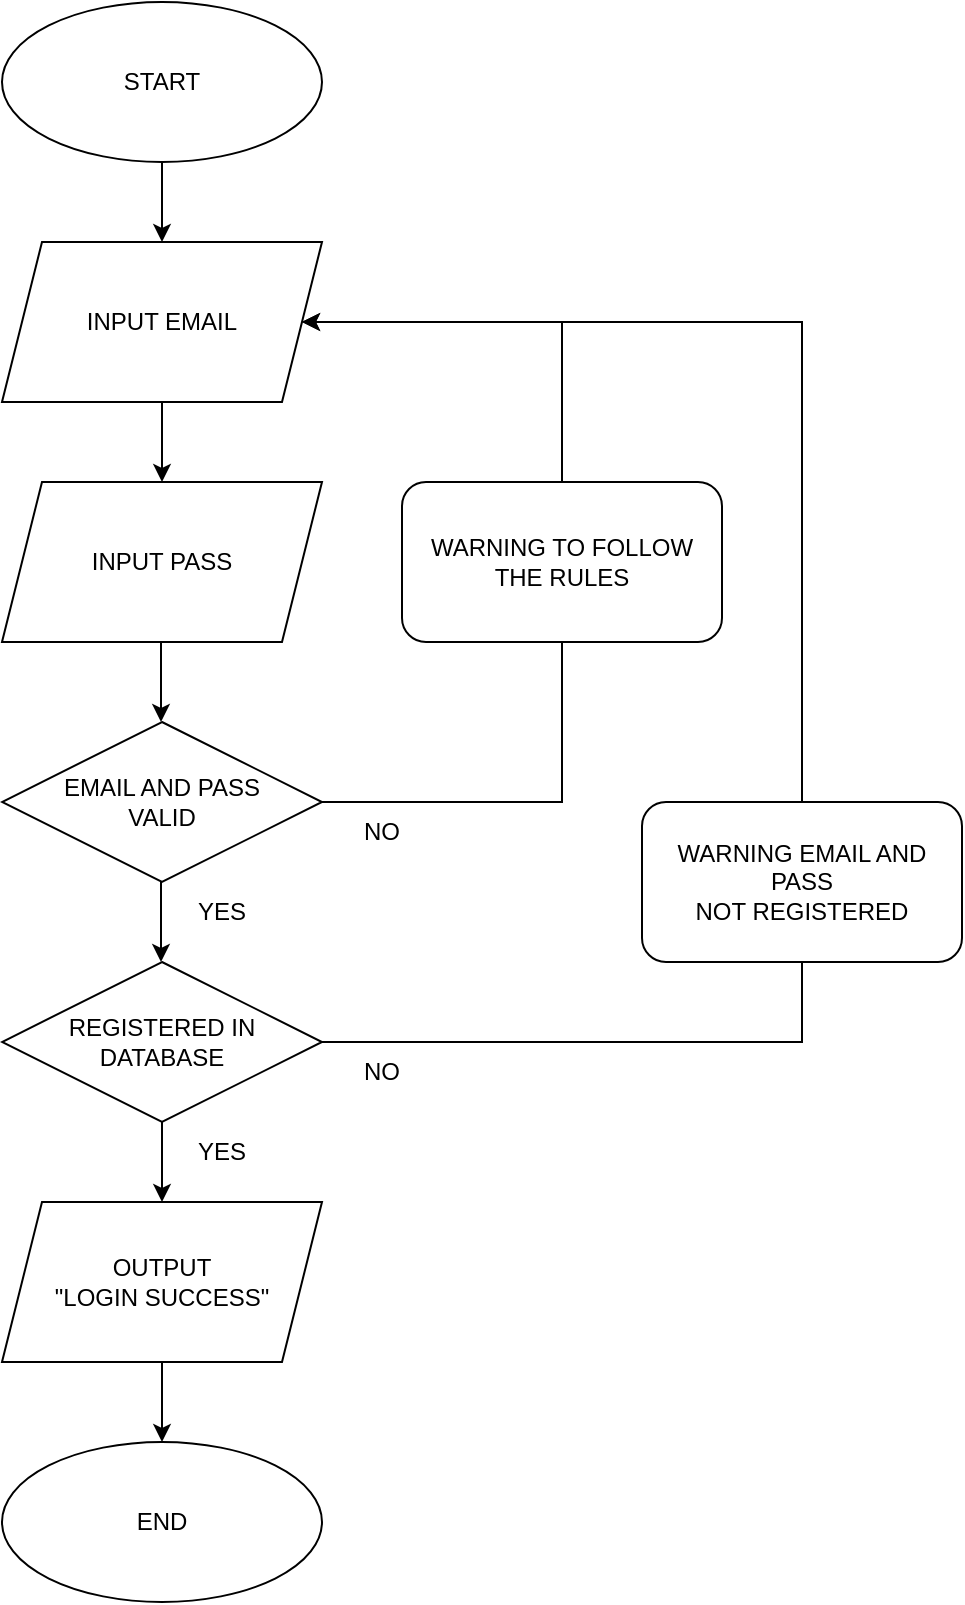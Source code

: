<mxfile version="20.8.16" type="device"><diagram id="C5RBs43oDa-KdzZeNtuy" name="Page-1"><mxGraphModel dx="472" dy="820" grid="1" gridSize="10" guides="1" tooltips="1" connect="1" arrows="1" fold="1" page="1" pageScale="1" pageWidth="827" pageHeight="1169" math="0" shadow="0"><root><mxCell id="WIyWlLk6GJQsqaUBKTNV-0"/><mxCell id="WIyWlLk6GJQsqaUBKTNV-1" parent="WIyWlLk6GJQsqaUBKTNV-0"/><mxCell id="iHgsZGGAL9GyjDYRJpvV-0" value="START" style="ellipse;whiteSpace=wrap;html=1;" parent="WIyWlLk6GJQsqaUBKTNV-1" vertex="1"><mxGeometry x="120" y="40" width="160" height="80" as="geometry"/></mxCell><mxCell id="iHgsZGGAL9GyjDYRJpvV-1" value="INPUT EMAIL" style="shape=parallelogram;perimeter=parallelogramPerimeter;whiteSpace=wrap;html=1;fixedSize=1;" parent="WIyWlLk6GJQsqaUBKTNV-1" vertex="1"><mxGeometry x="120" y="160" width="160" height="80" as="geometry"/></mxCell><mxCell id="iHgsZGGAL9GyjDYRJpvV-2" value="INPUT PASS" style="shape=parallelogram;perimeter=parallelogramPerimeter;whiteSpace=wrap;html=1;fixedSize=1;" parent="WIyWlLk6GJQsqaUBKTNV-1" vertex="1"><mxGeometry x="120" y="280" width="160" height="80" as="geometry"/></mxCell><mxCell id="iHgsZGGAL9GyjDYRJpvV-3" value="EMAIL AND PASS&lt;br&gt;VALID" style="rhombus;whiteSpace=wrap;html=1;" parent="WIyWlLk6GJQsqaUBKTNV-1" vertex="1"><mxGeometry x="120" y="400" width="160" height="80" as="geometry"/></mxCell><mxCell id="iHgsZGGAL9GyjDYRJpvV-5" value="" style="endArrow=classic;html=1;rounded=0;exitX=0.5;exitY=1;exitDx=0;exitDy=0;entryX=0.5;entryY=0;entryDx=0;entryDy=0;" parent="WIyWlLk6GJQsqaUBKTNV-1" source="iHgsZGGAL9GyjDYRJpvV-0" target="iHgsZGGAL9GyjDYRJpvV-1" edge="1"><mxGeometry width="50" height="50" relative="1" as="geometry"><mxPoint x="390" y="430" as="sourcePoint"/><mxPoint x="440" y="380" as="targetPoint"/></mxGeometry></mxCell><mxCell id="iHgsZGGAL9GyjDYRJpvV-6" value="" style="endArrow=classic;html=1;rounded=0;exitX=0.5;exitY=1;exitDx=0;exitDy=0;entryX=0.5;entryY=0;entryDx=0;entryDy=0;" parent="WIyWlLk6GJQsqaUBKTNV-1" source="iHgsZGGAL9GyjDYRJpvV-1" target="iHgsZGGAL9GyjDYRJpvV-2" edge="1"><mxGeometry width="50" height="50" relative="1" as="geometry"><mxPoint x="199.5" y="240" as="sourcePoint"/><mxPoint x="199.5" y="280" as="targetPoint"/></mxGeometry></mxCell><mxCell id="iHgsZGGAL9GyjDYRJpvV-7" value="" style="endArrow=classic;html=1;rounded=0;exitX=0.5;exitY=1;exitDx=0;exitDy=0;entryX=0.5;entryY=0;entryDx=0;entryDy=0;" parent="WIyWlLk6GJQsqaUBKTNV-1" edge="1"><mxGeometry width="50" height="50" relative="1" as="geometry"><mxPoint x="199.5" y="360" as="sourcePoint"/><mxPoint x="199.5" y="400" as="targetPoint"/></mxGeometry></mxCell><mxCell id="iHgsZGGAL9GyjDYRJpvV-8" value="" style="endArrow=classic;html=1;rounded=0;exitX=0.5;exitY=1;exitDx=0;exitDy=0;entryX=0.5;entryY=0;entryDx=0;entryDy=0;" parent="WIyWlLk6GJQsqaUBKTNV-1" edge="1"><mxGeometry width="50" height="50" relative="1" as="geometry"><mxPoint x="199.5" y="480" as="sourcePoint"/><mxPoint x="199.5" y="520" as="targetPoint"/></mxGeometry></mxCell><mxCell id="iHgsZGGAL9GyjDYRJpvV-9" value="" style="endArrow=classic;html=1;rounded=0;exitX=1;exitY=0.5;exitDx=0;exitDy=0;entryX=1;entryY=0.5;entryDx=0;entryDy=0;" parent="WIyWlLk6GJQsqaUBKTNV-1" source="iHgsZGGAL9GyjDYRJpvV-3" target="iHgsZGGAL9GyjDYRJpvV-1" edge="1"><mxGeometry width="50" height="50" relative="1" as="geometry"><mxPoint x="390" y="430" as="sourcePoint"/><mxPoint x="440" y="380" as="targetPoint"/><Array as="points"><mxPoint x="400" y="440"/><mxPoint x="400" y="200"/></Array></mxGeometry></mxCell><mxCell id="iHgsZGGAL9GyjDYRJpvV-12" value="YES" style="text;html=1;strokeColor=none;fillColor=none;align=center;verticalAlign=middle;whiteSpace=wrap;rounded=0;" parent="WIyWlLk6GJQsqaUBKTNV-1" vertex="1"><mxGeometry x="200" y="480" width="60" height="30" as="geometry"/></mxCell><mxCell id="iHgsZGGAL9GyjDYRJpvV-13" value="NO" style="text;html=1;strokeColor=none;fillColor=none;align=center;verticalAlign=middle;whiteSpace=wrap;rounded=0;" parent="WIyWlLk6GJQsqaUBKTNV-1" vertex="1"><mxGeometry x="280" y="440" width="60" height="30" as="geometry"/></mxCell><mxCell id="iHgsZGGAL9GyjDYRJpvV-14" value="WARNING TO FOLLOW&lt;br&gt;THE RULES" style="rounded=1;whiteSpace=wrap;html=1;" parent="WIyWlLk6GJQsqaUBKTNV-1" vertex="1"><mxGeometry x="320" y="280" width="160" height="80" as="geometry"/></mxCell><mxCell id="iHgsZGGAL9GyjDYRJpvV-15" value="REGISTERED IN&lt;br&gt;DATABASE" style="rhombus;whiteSpace=wrap;html=1;" parent="WIyWlLk6GJQsqaUBKTNV-1" vertex="1"><mxGeometry x="120" y="520" width="160" height="80" as="geometry"/></mxCell><mxCell id="iHgsZGGAL9GyjDYRJpvV-16" value="" style="endArrow=classic;html=1;rounded=0;fontSize=10;exitX=0.5;exitY=1;exitDx=0;exitDy=0;entryX=0.5;entryY=0;entryDx=0;entryDy=0;" parent="WIyWlLk6GJQsqaUBKTNV-1" source="iHgsZGGAL9GyjDYRJpvV-15" edge="1"><mxGeometry width="50" height="50" relative="1" as="geometry"><mxPoint x="390" y="510" as="sourcePoint"/><mxPoint x="200" y="640" as="targetPoint"/></mxGeometry></mxCell><mxCell id="iHgsZGGAL9GyjDYRJpvV-17" value="YES" style="text;html=1;strokeColor=none;fillColor=none;align=center;verticalAlign=middle;whiteSpace=wrap;rounded=0;" parent="WIyWlLk6GJQsqaUBKTNV-1" vertex="1"><mxGeometry x="200" y="600" width="60" height="30" as="geometry"/></mxCell><mxCell id="iHgsZGGAL9GyjDYRJpvV-18" value="" style="endArrow=classic;html=1;rounded=0;fontSize=10;entryX=1;entryY=0.5;entryDx=0;entryDy=0;exitX=1;exitY=0.5;exitDx=0;exitDy=0;" parent="WIyWlLk6GJQsqaUBKTNV-1" source="iHgsZGGAL9GyjDYRJpvV-15" target="iHgsZGGAL9GyjDYRJpvV-1" edge="1"><mxGeometry width="50" height="50" relative="1" as="geometry"><mxPoint x="520" y="520" as="sourcePoint"/><mxPoint x="440" y="360" as="targetPoint"/><Array as="points"><mxPoint x="520" y="560"/><mxPoint x="520" y="200"/></Array></mxGeometry></mxCell><mxCell id="iHgsZGGAL9GyjDYRJpvV-19" value="&lt;font style=&quot;font-size: 12px;&quot;&gt;WARNING EMAIL AND PASS&lt;br&gt;NOT REGISTERED&lt;/font&gt;" style="rounded=1;whiteSpace=wrap;html=1;fontSize=10;" parent="WIyWlLk6GJQsqaUBKTNV-1" vertex="1"><mxGeometry x="440" y="440" width="160" height="80" as="geometry"/></mxCell><mxCell id="iHgsZGGAL9GyjDYRJpvV-20" value="NO" style="text;html=1;strokeColor=none;fillColor=none;align=center;verticalAlign=middle;whiteSpace=wrap;rounded=0;" parent="WIyWlLk6GJQsqaUBKTNV-1" vertex="1"><mxGeometry x="280" y="560" width="60" height="30" as="geometry"/></mxCell><mxCell id="iHgsZGGAL9GyjDYRJpvV-21" value="END" style="ellipse;whiteSpace=wrap;html=1;fontSize=12;" parent="WIyWlLk6GJQsqaUBKTNV-1" vertex="1"><mxGeometry x="120" y="760" width="160" height="80" as="geometry"/></mxCell><mxCell id="iHgsZGGAL9GyjDYRJpvV-22" value="" style="endArrow=classic;html=1;rounded=0;fontSize=12;exitX=0.5;exitY=1;exitDx=0;exitDy=0;entryX=0.5;entryY=0;entryDx=0;entryDy=0;" parent="WIyWlLk6GJQsqaUBKTNV-1" target="iHgsZGGAL9GyjDYRJpvV-21" edge="1"><mxGeometry width="50" height="50" relative="1" as="geometry"><mxPoint x="200" y="720" as="sourcePoint"/><mxPoint x="440" y="550" as="targetPoint"/></mxGeometry></mxCell><mxCell id="Y8IVf07AyI4N4pbk3j95-0" value="OUTPUT&lt;br style=&quot;border-color: var(--border-color);&quot;&gt;&quot;LOGIN SUCCESS&quot;" style="shape=parallelogram;perimeter=parallelogramPerimeter;whiteSpace=wrap;html=1;fixedSize=1;" vertex="1" parent="WIyWlLk6GJQsqaUBKTNV-1"><mxGeometry x="120" y="640" width="160" height="80" as="geometry"/></mxCell></root></mxGraphModel></diagram></mxfile>